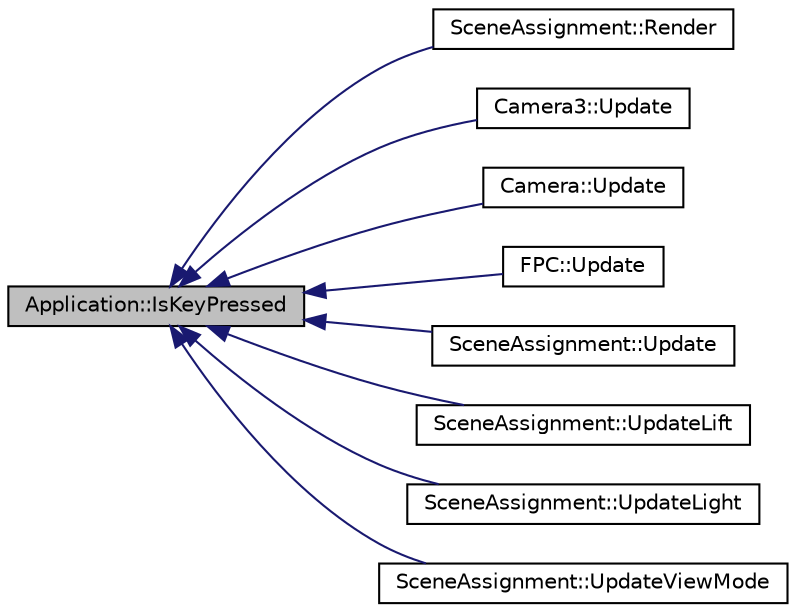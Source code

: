 digraph "Application::IsKeyPressed"
{
  bgcolor="transparent";
  edge [fontname="Helvetica",fontsize="10",labelfontname="Helvetica",labelfontsize="10"];
  node [fontname="Helvetica",fontsize="10",shape=record];
  rankdir="LR";
  Node1 [label="Application::IsKeyPressed",height=0.2,width=0.4,color="black", fillcolor="grey75", style="filled", fontcolor="black"];
  Node1 -> Node2 [dir="back",color="midnightblue",fontsize="10",style="solid",fontname="Helvetica"];
  Node2 [label="SceneAssignment::Render",height=0.2,width=0.4,color="black",URL="$classSceneAssignment.html#a6ea2d4194a7fc8df19cfc1a5268a3590",tooltip="Render all of our games and a combine of all render fuctions in here /*. "];
  Node1 -> Node3 [dir="back",color="midnightblue",fontsize="10",style="solid",fontname="Helvetica"];
  Node3 [label="Camera3::Update",height=0.2,width=0.4,color="black",URL="$classCamera3.html#ad7ad0d70eb583d7041c536c5fecb8085"];
  Node1 -> Node4 [dir="back",color="midnightblue",fontsize="10",style="solid",fontname="Helvetica"];
  Node4 [label="Camera::Update",height=0.2,width=0.4,color="black",URL="$classCamera.html#acc1741feb6d9da849ea4b6c12e0711e6",tooltip="Update based on key pressed. "];
  Node1 -> Node5 [dir="back",color="midnightblue",fontsize="10",style="solid",fontname="Helvetica"];
  Node5 [label="FPC::Update",height=0.2,width=0.4,color="black",URL="$classFPC.html#abd047cd2174b283ff765c974bc7877e3",tooltip="Camera controls. "];
  Node1 -> Node6 [dir="back",color="midnightblue",fontsize="10",style="solid",fontname="Helvetica"];
  Node6 [label="SceneAssignment::Update",height=0.2,width=0.4,color="black",URL="$classSceneAssignment.html#a96b2b7939a5d84c2563414575ebf9ec9",tooltip="Update to call all other update functions and also update the games and scenerios in our program /*..."];
  Node1 -> Node7 [dir="back",color="midnightblue",fontsize="10",style="solid",fontname="Helvetica"];
  Node7 [label="SceneAssignment::UpdateLift",height=0.2,width=0.4,color="black",URL="$classSceneAssignment.html#a13220a954d6f390deb5ba99f9e8480dd",tooltip="Update the lift movement and the lift door also /*. "];
  Node1 -> Node8 [dir="back",color="midnightblue",fontsize="10",style="solid",fontname="Helvetica"];
  Node8 [label="SceneAssignment::UpdateLight",height=0.2,width=0.4,color="black",URL="$classSceneAssignment.html#a5fef6b5a41c06c1b09c4735840e29efa",tooltip="Update the light effect when there is fire alarm /*. "];
  Node1 -> Node9 [dir="back",color="midnightblue",fontsize="10",style="solid",fontname="Helvetica"];
  Node9 [label="SceneAssignment::UpdateViewMode",height=0.2,width=0.4,color="black",URL="$classSceneAssignment.html#a6ce4475657b32820f0bf9ada174badba",tooltip="Update all of our different viewmode such as wireframe mode /*. "];
}
